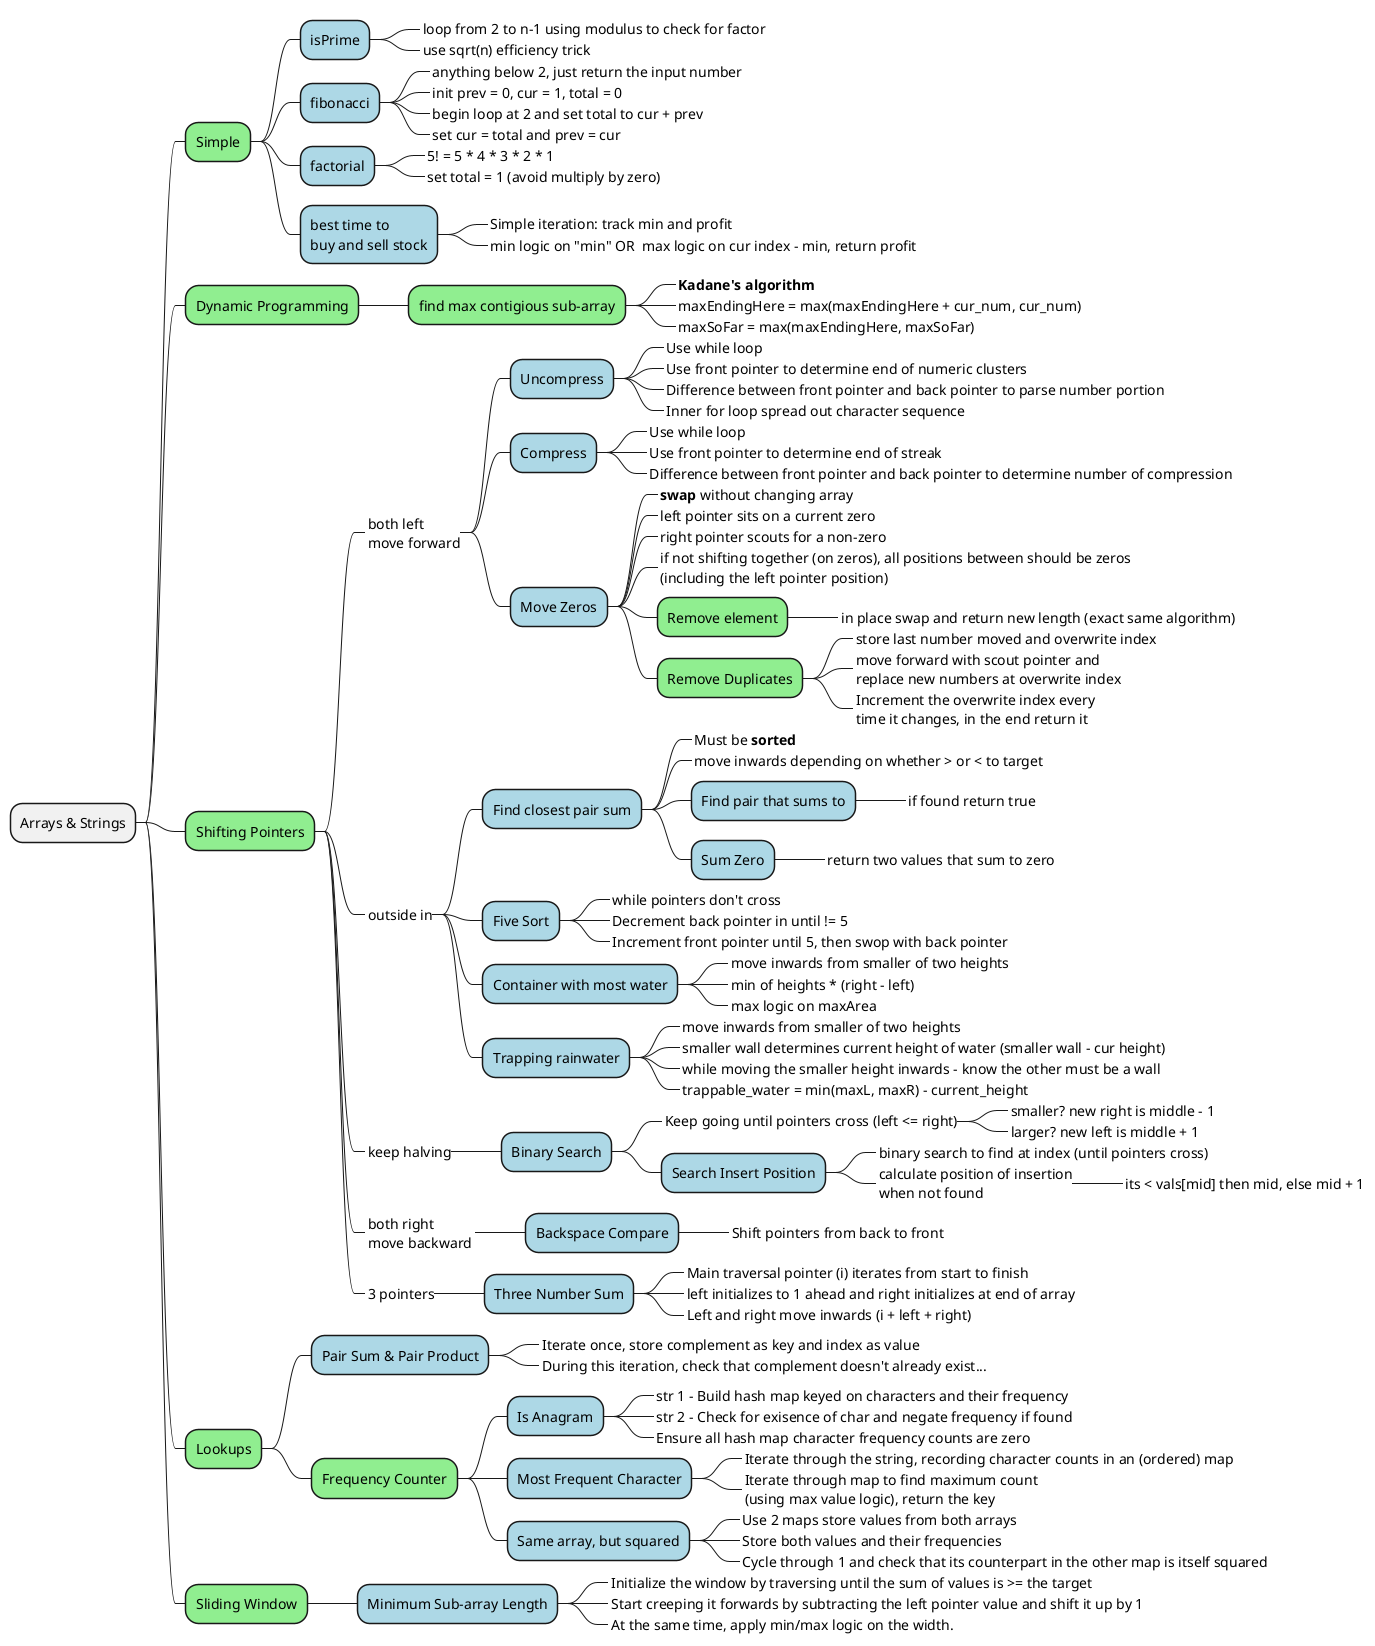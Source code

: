 @startmindmap "Arrays and Strings"

+ Arrays & Strings
++[#lightgreen] Simple
+++[#lightblue] isPrime
++++_ loop from 2 to n-1 using modulus to check for factor
++++_ use sqrt(n) efficiency trick
+++[#lightblue] fibonacci
++++_ anything below 2, just return the input number
++++_ init prev = 0, cur = 1, total = 0
++++_ begin loop at 2 and set total to cur + prev
++++_ set cur = total and prev = cur
+++[#lightblue] factorial
++++_ 5! = 5 * 4 * 3 * 2 * 1
++++_ set total = 1 (avoid multiply by zero)
+++[#lightblue] best time to\nbuy and sell stock
++++_ Simple iteration: track min and profit
++++_ min logic on "min" OR  max logic on cur index - min, return profit

++[#lightgreen] Dynamic Programming
+++[#lightgreen] find max contigious sub-array
++++_ **Kadane's algorithm**
++++_ maxEndingHere = max(maxEndingHere + cur_num, cur_num)
++++_ maxSoFar = max(maxEndingHere, maxSoFar)

++[#lightgreen] Shifting Pointers
+++_ both left\nmove forward
++++[#lightblue] Uncompress
+++++_ Use while loop
+++++_ Use front pointer to determine end of numeric clusters
+++++_ Difference between front pointer and back pointer to parse number portion
+++++_ Inner for loop spread out character sequence
++++[#lightblue] Compress
+++++_ Use while loop
+++++_ Use front pointer to determine end of streak
+++++_ Difference between front pointer and back pointer to determine number of compression
++++[#lightblue] Move Zeros
+++++_ **swap** without changing array
+++++_ left pointer sits on a current zero
+++++_ right pointer scouts for a non-zero
+++++_ if not shifting together (on zeros), all positions between should be zeros\n(including the left pointer position)
+++++[#lightgreen] Remove element
++++++_ in place swap and return new length (exact same algorithm)
+++++[#lightgreen] Remove Duplicates
++++++_ store last number moved and overwrite index
++++++_ move forward with scout pointer and\nreplace new numbers at overwrite index
++++++_ Increment the overwrite index every\ntime it changes, in the end return it

+++_ outside in
++++[#lightblue] Find closest pair sum
+++++_ Must be **sorted**
+++++_ move inwards depending on whether > or < to target
+++++[#lightblue] Find pair that sums to
++++++_ if found return true
+++++[#lightblue] Sum Zero
++++++_ return two values that sum to zero
++++[#lightblue] Five Sort
+++++_ while pointers don't cross
+++++_ Decrement back pointer in until != 5
+++++_ Increment front pointer until 5, then swop with back pointer
++++[#lightblue] Container with most water
+++++_ move inwards from smaller of two heights
+++++_ min of heights * (right - left)
+++++_ max logic on maxArea

' Busy editing this in place...

++++[#lightblue] Trapping rainwater
+++++_ move inwards from smaller of two heights
+++++_ smaller wall determines current height of water (smaller wall - cur height)
+++++_ while moving the smaller height inwards - know the other must be a wall
+++++_ trappable_water = min(maxL, maxR) - current_height

+++_ keep halving
++++[#lightblue] Binary Search
+++++_ Keep going until pointers cross (left <= right)
++++++_ smaller? new right is middle - 1
++++++_ larger? new left is middle + 1
+++++[#lightblue] Search Insert Position
++++++_ binary search to find at index (until pointers cross)
++++++_ calculate position of insertion\nwhen not found
+++++++_ its < vals[mid] then mid, else mid + 1

+++_ both right\nmove backward 
++++[#lightblue] Backspace Compare
+++++_ Shift pointers from back to front

+++_ 3 pointers
++++[#lightblue] Three Number Sum
+++++_ Main traversal pointer (i) iterates from start to finish
+++++_ left initializes to 1 ahead and right initializes at end of array
+++++_ Left and right move inwards (i + left + right)

++[#lightgreen] Lookups
+++[#lightblue] Pair Sum & Pair Product
++++_ Iterate once, store complement as key and index as value
++++_ During this iteration, check that complement doesn't already exist...

+++[#lightgreen] Frequency Counter
++++[#lightblue] Is Anagram
+++++_ str 1 - Build hash map keyed on characters and their frequency
+++++_ str 2 - Check for exisence of char and negate frequency if found
+++++_ Ensure all hash map character frequency counts are zero
++++[#lightblue] Most Frequent Character
+++++_ Iterate through the string, recording character counts in an (ordered) map
+++++_ Iterate through map to find maximum count\n(using max value logic), return the key
++++[#lightblue] Same array, but squared
+++++_ Use 2 maps store values from both arrays
+++++_ Store both values and their frequencies
+++++_ Cycle through 1 and check that its counterpart in the other map is itself squared

++[#lightgreen] Sliding Window
+++[#lightblue] Minimum Sub-array Length
++++_ Initialize the window by traversing until the sum of values is >= the target
++++_ Start creeping it forwards by subtracting the left pointer value and shift it up by 1
++++_ At the same time, apply min/max logic on the width.
@endmindmap

